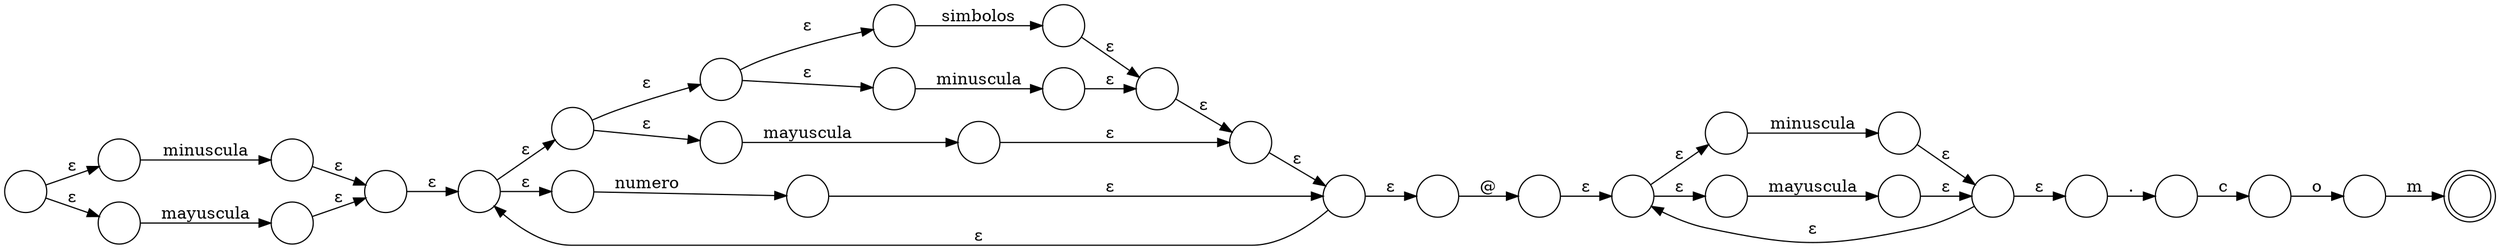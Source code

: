 digraph AFN {
	graph[fontname="Consolas" labelloc=t];
	node[shape=circle];
	rankdir = LR;
    N_25_start[label = ""];
    N_25_frst[label = ""];
    N_24[label = ""];
    N_25_exit[label = ""];
    N_20_start[label = ""];
    N_19_start[label = ""];
    N_18_start[label = ""];
    N_18_frst[label = ""];
    N_17[label = ""];
    N_18_exit[label = ""];
    N_19_exit[label = ""];
    N_20_exit[label = ""];
    N_21_exit[label = ""];
    N_10_start[label = ""];
    N_9_start[label = ""];
    N_9_frst[label = ""];
    N_8[label = ""];
    N_9_exit[label = ""];
    N_10_exit[label = ""];
    N_4_start[label = ""];
    N_2_start[label = ""];
    N_1[label = ""];
    N_0[label = "" peripheries = 2];
    N_1 -> N_0[label = "m"];
    N_2_start -> N_1[label = "o"];
    N_4_start -> N_2_start[label = "c"];
    N_10_exit -> N_4_start[label = "."];
    N_9_exit -> N_10_exit[label = "&epsilon;"];
    N_9_exit -> N_9_start[label = "&epsilon;"];
    N_8 -> N_9_exit[label = "&epsilon;"];
    N_9_frst -> N_8[label = "minuscula"];
    N_9_start -> N_9_frst[label = "&epsilon;"];
    N_9_scnd[label = ""];
    N_7[label = ""];
    N_9_exit[label = ""];
    N_7 -> N_9_exit[label = "&epsilon;"];
    N_9_scnd -> N_7[label = "mayuscula"];
    N_9_start -> N_9_scnd[label = "&epsilon;"];
    N_10_start -> N_9_start[label = "&epsilon;"];
    N_21_exit -> N_10_start[label = "@"];
    N_20_exit -> N_21_exit[label = "&epsilon;"];
    N_20_exit -> N_20_start[label = "&epsilon;"];
    N_19_exit -> N_20_exit[label = "&epsilon;"];
    N_18_exit -> N_19_exit[label = "&epsilon;"];
    N_17 -> N_18_exit[label = "&epsilon;"];
    N_18_frst -> N_17[label = "simbolos"];
    N_18_start -> N_18_frst[label = "&epsilon;"];
    N_18_scnd[label = ""];
    N_16[label = ""];
    N_18_exit[label = ""];
    N_16 -> N_18_exit[label = "&epsilon;"];
    N_18_scnd -> N_16[label = "minuscula"];
    N_18_start -> N_18_scnd[label = "&epsilon;"];
    N_19_start -> N_18_start[label = "&epsilon;"];
    N_19_scnd[label = ""];
    N_15[label = ""];
    N_19_exit[label = ""];
    N_15 -> N_19_exit[label = "&epsilon;"];
    N_19_scnd -> N_15[label = "mayuscula"];
    N_19_start -> N_19_scnd[label = "&epsilon;"];
    N_20_start -> N_19_start[label = "&epsilon;"];
    N_20_scnd[label = ""];
    N_14[label = ""];
    N_20_exit[label = ""];
    N_14 -> N_20_exit[label = "&epsilon;"];
    N_20_scnd -> N_14[label = "numero"];
    N_20_start -> N_20_scnd[label = "&epsilon;"];
    N_25_exit -> N_20_start[label = "&epsilon;"];
    N_24 -> N_25_exit[label = "&epsilon;"];
    N_25_frst -> N_24[label = "minuscula"];
    N_25_start -> N_25_frst[label = "&epsilon;"];
    N_25_scnd[label = ""];
    N_23[label = ""];
    N_25_exit[label = ""];
    N_23 -> N_25_exit[label = "&epsilon;"];
    N_25_scnd -> N_23[label = "mayuscula"];
    N_25_start -> N_25_scnd[label = "&epsilon;"];
}